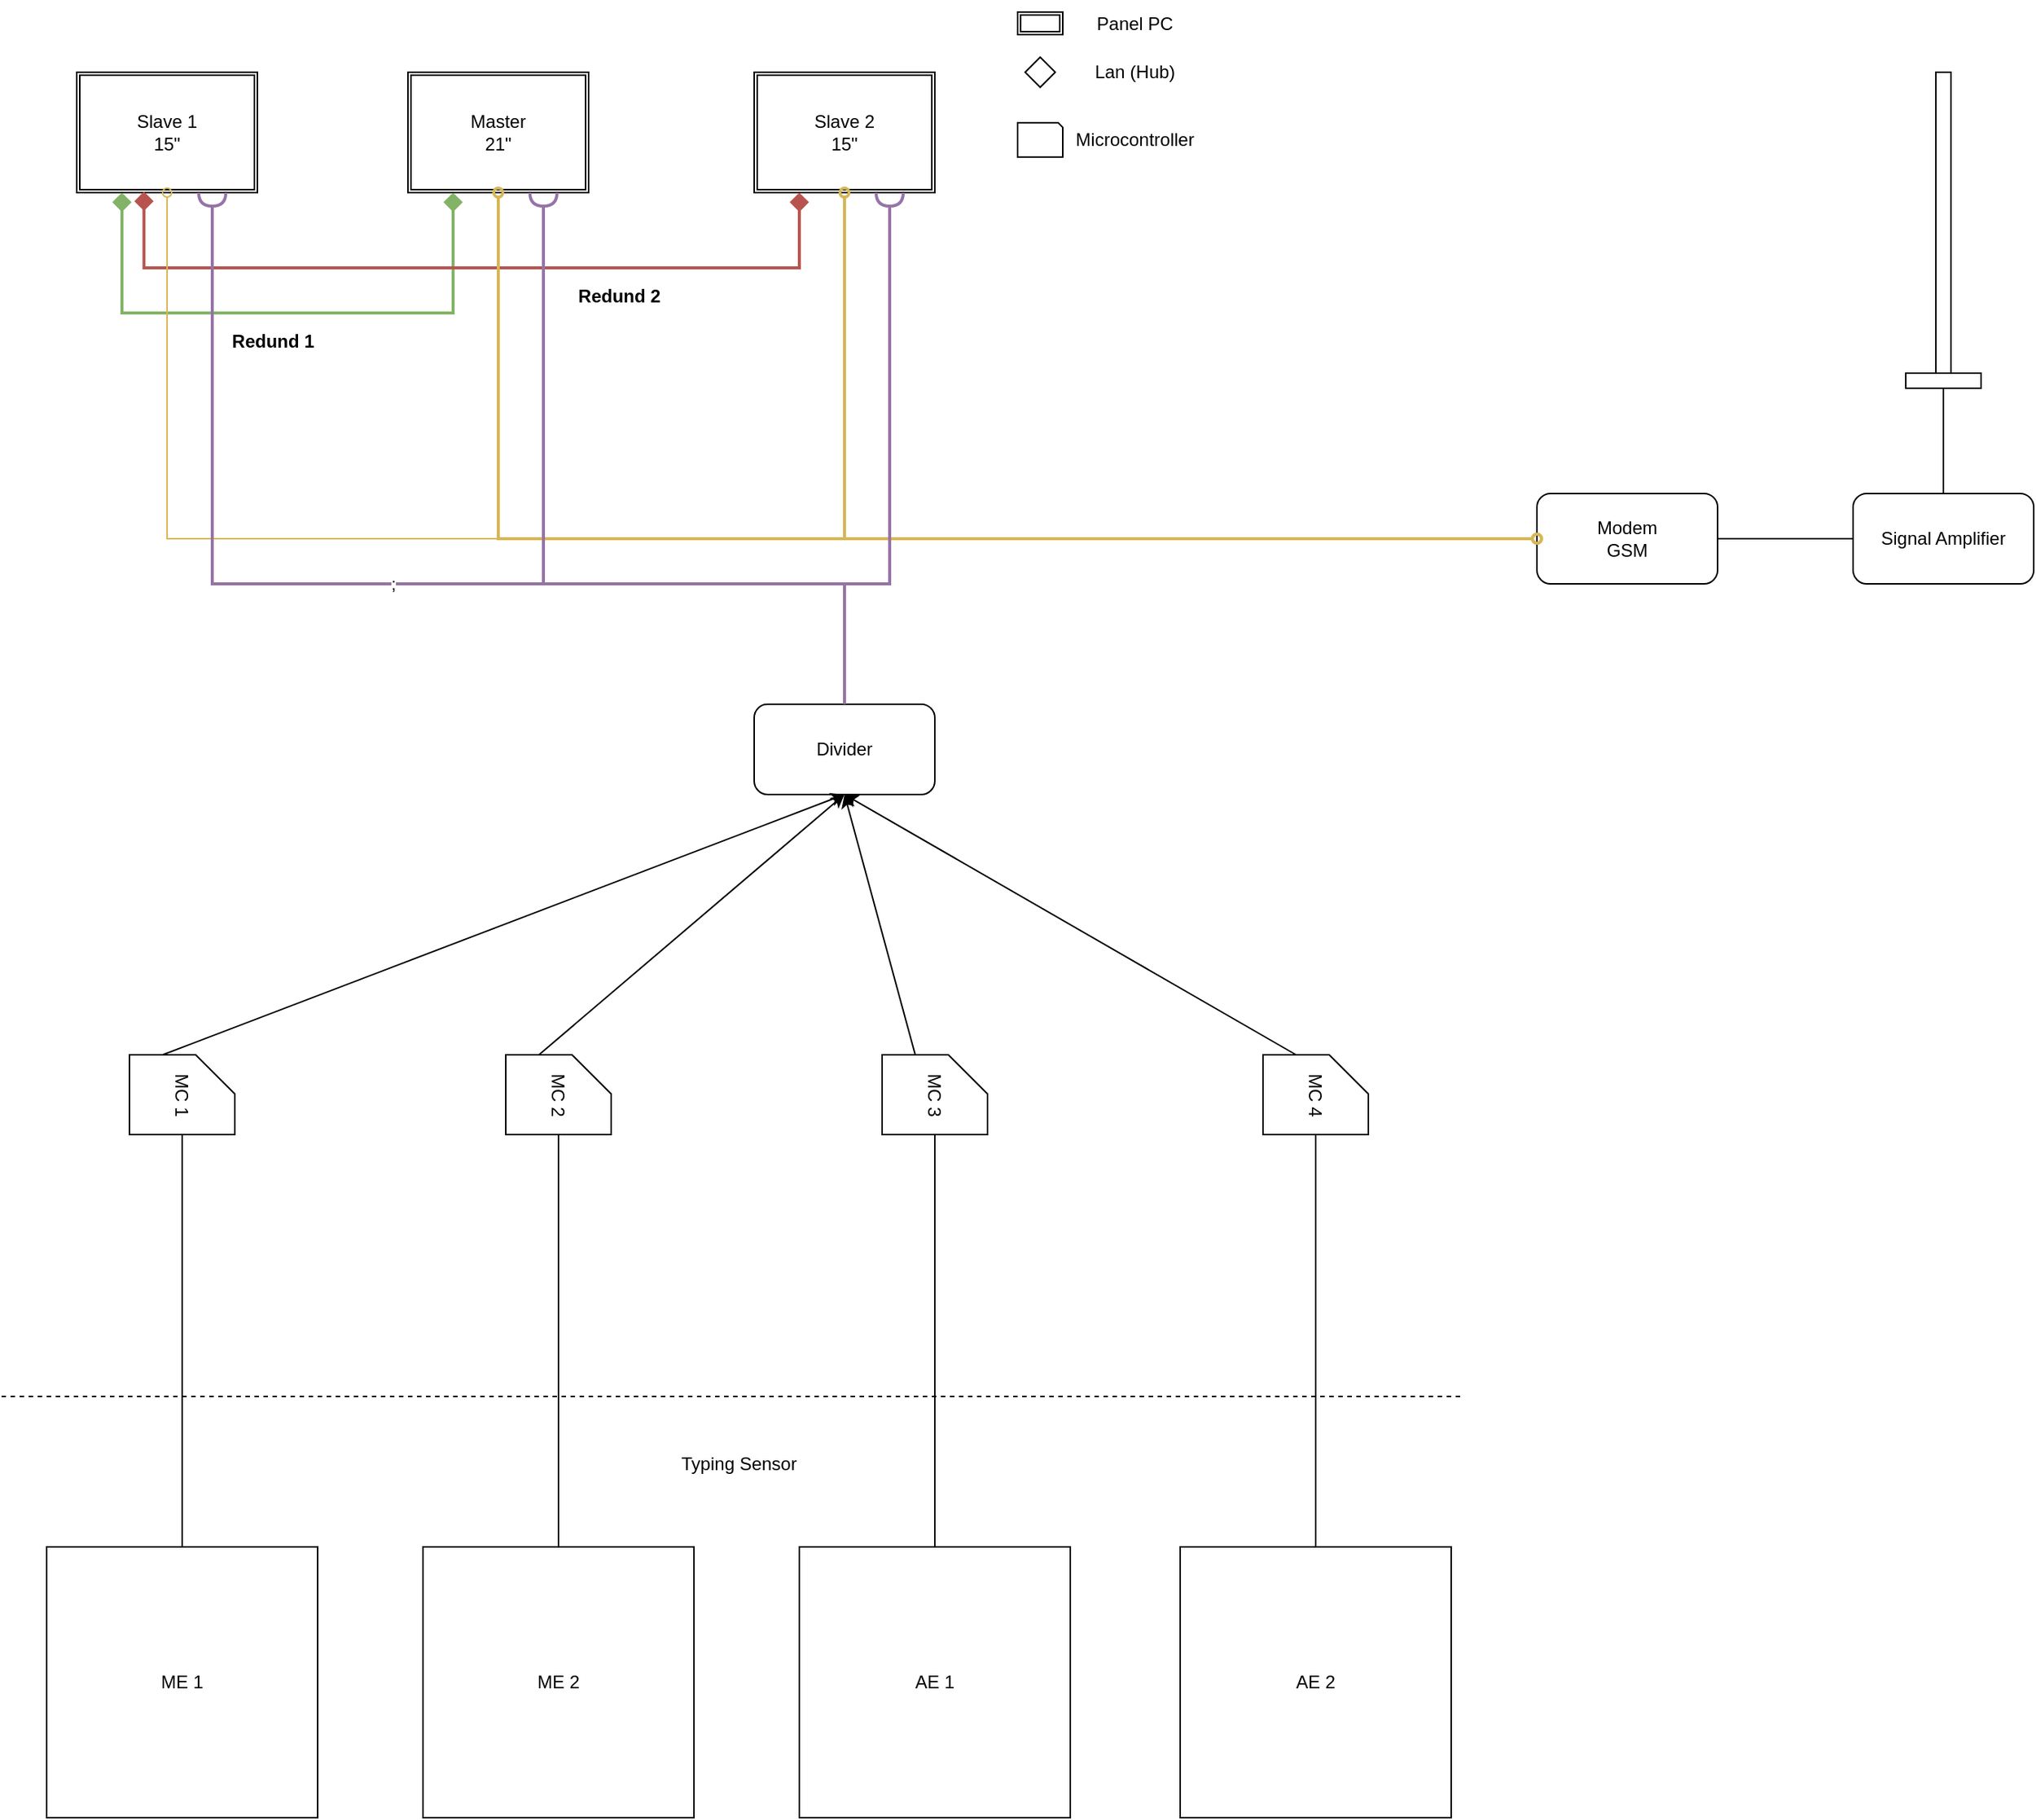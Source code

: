 <mxfile version="21.6.2" type="github">
  <diagram name="Page-1" id="YncP4NfupysjDNeq8Gf2">
    <mxGraphModel dx="2100" dy="1146" grid="1" gridSize="10" guides="1" tooltips="1" connect="1" arrows="1" fold="1" page="1" pageScale="1" pageWidth="850" pageHeight="1100" math="0" shadow="0">
      <root>
        <mxCell id="0" />
        <mxCell id="1" parent="0" />
        <mxCell id="eumnM8MBlZ1zNK_1q4PI-3" value="Slave 1&lt;br&gt;15&quot;" style="shape=ext;double=1;rounded=0;whiteSpace=wrap;html=1;" parent="1" vertex="1">
          <mxGeometry x="80" y="80" width="120" height="80" as="geometry" />
        </mxCell>
        <mxCell id="eumnM8MBlZ1zNK_1q4PI-4" value="Master&lt;br&gt;21&quot;" style="shape=ext;double=1;rounded=0;whiteSpace=wrap;html=1;" parent="1" vertex="1">
          <mxGeometry x="300" y="80" width="120" height="80" as="geometry" />
        </mxCell>
        <mxCell id="eumnM8MBlZ1zNK_1q4PI-5" value="Slave 2&lt;br&gt;15&quot;" style="shape=ext;double=1;rounded=0;whiteSpace=wrap;html=1;" parent="1" vertex="1">
          <mxGeometry x="530" y="80" width="120" height="80" as="geometry" />
        </mxCell>
        <mxCell id="eumnM8MBlZ1zNK_1q4PI-7" value="" style="edgeStyle=elbowEdgeStyle;elbow=vertical;endArrow=diamond;html=1;curved=0;rounded=0;endSize=8;startSize=8;entryX=0.25;entryY=1;entryDx=0;entryDy=0;exitX=0.25;exitY=1;exitDx=0;exitDy=0;endFill=1;startArrow=diamond;startFill=1;fillColor=#d5e8d4;strokeColor=#82b366;strokeWidth=2;" parent="1" source="eumnM8MBlZ1zNK_1q4PI-4" target="eumnM8MBlZ1zNK_1q4PI-3" edge="1">
          <mxGeometry width="50" height="50" relative="1" as="geometry">
            <mxPoint x="330" y="310" as="sourcePoint" />
            <mxPoint x="90.0" y="270" as="targetPoint" />
            <Array as="points">
              <mxPoint x="210" y="240" />
            </Array>
          </mxGeometry>
        </mxCell>
        <mxCell id="eumnM8MBlZ1zNK_1q4PI-8" value="" style="edgeStyle=elbowEdgeStyle;elbow=vertical;endArrow=diamond;html=1;curved=0;rounded=0;endSize=8;startSize=8;exitX=0.372;exitY=0.991;exitDx=0;exitDy=0;entryX=0.25;entryY=1;entryDx=0;entryDy=0;fillColor=#f8cecc;strokeColor=#b85450;strokeWidth=2;endFill=1;startArrow=diamond;startFill=1;exitPerimeter=0;" parent="1" source="eumnM8MBlZ1zNK_1q4PI-3" target="eumnM8MBlZ1zNK_1q4PI-5" edge="1">
          <mxGeometry width="50" height="50" relative="1" as="geometry">
            <mxPoint x="400" y="320" as="sourcePoint" />
            <mxPoint x="550" y="270" as="targetPoint" />
            <Array as="points">
              <mxPoint x="360" y="210" />
            </Array>
          </mxGeometry>
        </mxCell>
        <mxCell id="eumnM8MBlZ1zNK_1q4PI-9" value="&lt;font style=&quot;font-size: 12px;&quot;&gt;Redund 2&lt;/font&gt;" style="text;strokeColor=none;fillColor=none;html=1;fontSize=24;fontStyle=1;verticalAlign=middle;align=center;" parent="1" vertex="1">
          <mxGeometry x="390" y="210" width="100" height="30" as="geometry" />
        </mxCell>
        <mxCell id="eumnM8MBlZ1zNK_1q4PI-10" value="&lt;font style=&quot;font-size: 12px;&quot;&gt;Redund 1&lt;/font&gt;" style="text;strokeColor=none;fillColor=none;html=1;fontSize=24;fontStyle=1;verticalAlign=middle;align=center;" parent="1" vertex="1">
          <mxGeometry x="160" y="240" width="100" height="30" as="geometry" />
        </mxCell>
        <mxCell id="eumnM8MBlZ1zNK_1q4PI-11" value="" style="rhombus;whiteSpace=wrap;html=1;" parent="1" vertex="1">
          <mxGeometry x="710" y="70" width="20" height="20" as="geometry" />
        </mxCell>
        <mxCell id="eumnM8MBlZ1zNK_1q4PI-12" value="Lan (Hub)" style="text;html=1;strokeColor=none;fillColor=none;align=center;verticalAlign=middle;whiteSpace=wrap;rounded=0;" parent="1" vertex="1">
          <mxGeometry x="753" y="65" width="60" height="30" as="geometry" />
        </mxCell>
        <mxCell id="eumnM8MBlZ1zNK_1q4PI-13" value="" style="shape=ext;double=1;rounded=0;whiteSpace=wrap;html=1;" parent="1" vertex="1">
          <mxGeometry x="705" y="40" width="30" height="15" as="geometry" />
        </mxCell>
        <mxCell id="eumnM8MBlZ1zNK_1q4PI-14" value="Panel PC" style="text;html=1;strokeColor=none;fillColor=none;align=center;verticalAlign=middle;whiteSpace=wrap;rounded=0;" parent="1" vertex="1">
          <mxGeometry x="753" y="32.5" width="60" height="30" as="geometry" />
        </mxCell>
        <mxCell id="FYh3mdxSfB-XEif9Ou9E-1" value="MC 1" style="shape=card;whiteSpace=wrap;html=1;rotation=90;size=26;" vertex="1" parent="1">
          <mxGeometry x="123.5" y="724.5" width="53" height="70" as="geometry" />
        </mxCell>
        <mxCell id="FYh3mdxSfB-XEif9Ou9E-2" value="MC 2" style="shape=card;whiteSpace=wrap;html=1;rotation=90;size=26;" vertex="1" parent="1">
          <mxGeometry x="373.5" y="724.5" width="53" height="70" as="geometry" />
        </mxCell>
        <mxCell id="FYh3mdxSfB-XEif9Ou9E-3" value="MC 3" style="shape=card;whiteSpace=wrap;html=1;rotation=90;size=26;" vertex="1" parent="1">
          <mxGeometry x="623.5" y="724.5" width="53" height="70" as="geometry" />
        </mxCell>
        <mxCell id="FYh3mdxSfB-XEif9Ou9E-4" value="MC 4" style="shape=card;whiteSpace=wrap;html=1;rotation=90;size=26;" vertex="1" parent="1">
          <mxGeometry x="876.5" y="724.5" width="53" height="70" as="geometry" />
        </mxCell>
        <mxCell id="FYh3mdxSfB-XEif9Ou9E-6" value="" style="shape=card;whiteSpace=wrap;html=1;rotation=90;size=3;" vertex="1" parent="1">
          <mxGeometry x="708.64" y="110" width="22.71" height="30" as="geometry" />
        </mxCell>
        <mxCell id="FYh3mdxSfB-XEif9Ou9E-7" value="Microcontroller" style="text;html=1;strokeColor=none;fillColor=none;align=center;verticalAlign=middle;whiteSpace=wrap;rounded=0;" vertex="1" parent="1">
          <mxGeometry x="753" y="110" width="60" height="30" as="geometry" />
        </mxCell>
        <mxCell id="FYh3mdxSfB-XEif9Ou9E-10" value="ME 1" style="whiteSpace=wrap;html=1;aspect=fixed;" vertex="1" parent="1">
          <mxGeometry x="60" y="1060" width="180" height="180" as="geometry" />
        </mxCell>
        <mxCell id="FYh3mdxSfB-XEif9Ou9E-11" value="ME 2" style="whiteSpace=wrap;html=1;aspect=fixed;" vertex="1" parent="1">
          <mxGeometry x="310" y="1060" width="180" height="180" as="geometry" />
        </mxCell>
        <mxCell id="FYh3mdxSfB-XEif9Ou9E-12" value="AE 1" style="whiteSpace=wrap;html=1;aspect=fixed;" vertex="1" parent="1">
          <mxGeometry x="560" y="1060" width="180" height="180" as="geometry" />
        </mxCell>
        <mxCell id="FYh3mdxSfB-XEif9Ou9E-13" value="AE 2" style="whiteSpace=wrap;html=1;aspect=fixed;" vertex="1" parent="1">
          <mxGeometry x="813" y="1060" width="180" height="180" as="geometry" />
        </mxCell>
        <mxCell id="FYh3mdxSfB-XEif9Ou9E-14" value="" style="endArrow=none;html=1;rounded=0;exitX=0.5;exitY=0;exitDx=0;exitDy=0;entryX=1;entryY=0.5;entryDx=0;entryDy=0;entryPerimeter=0;" edge="1" parent="1" source="FYh3mdxSfB-XEif9Ou9E-10" target="FYh3mdxSfB-XEif9Ou9E-1">
          <mxGeometry width="50" height="50" relative="1" as="geometry">
            <mxPoint x="570" y="880" as="sourcePoint" />
            <mxPoint x="620" y="830" as="targetPoint" />
          </mxGeometry>
        </mxCell>
        <mxCell id="FYh3mdxSfB-XEif9Ou9E-15" value="" style="endArrow=none;html=1;rounded=0;entryX=1;entryY=0.5;entryDx=0;entryDy=0;entryPerimeter=0;exitX=0.5;exitY=0;exitDx=0;exitDy=0;" edge="1" parent="1" source="FYh3mdxSfB-XEif9Ou9E-11" target="FYh3mdxSfB-XEif9Ou9E-2">
          <mxGeometry width="50" height="50" relative="1" as="geometry">
            <mxPoint x="570" y="880" as="sourcePoint" />
            <mxPoint x="620" y="830" as="targetPoint" />
          </mxGeometry>
        </mxCell>
        <mxCell id="FYh3mdxSfB-XEif9Ou9E-16" value="" style="endArrow=none;html=1;rounded=0;entryX=1;entryY=0.5;entryDx=0;entryDy=0;entryPerimeter=0;exitX=0.5;exitY=0;exitDx=0;exitDy=0;" edge="1" parent="1" source="FYh3mdxSfB-XEif9Ou9E-12" target="FYh3mdxSfB-XEif9Ou9E-3">
          <mxGeometry width="50" height="50" relative="1" as="geometry">
            <mxPoint x="570" y="880" as="sourcePoint" />
            <mxPoint x="620" y="830" as="targetPoint" />
          </mxGeometry>
        </mxCell>
        <mxCell id="FYh3mdxSfB-XEif9Ou9E-17" value="" style="endArrow=none;html=1;rounded=0;entryX=1;entryY=0.5;entryDx=0;entryDy=0;entryPerimeter=0;exitX=0.5;exitY=0;exitDx=0;exitDy=0;" edge="1" parent="1" source="FYh3mdxSfB-XEif9Ou9E-13" target="FYh3mdxSfB-XEif9Ou9E-4">
          <mxGeometry width="50" height="50" relative="1" as="geometry">
            <mxPoint x="570" y="880" as="sourcePoint" />
            <mxPoint x="620" y="830" as="targetPoint" />
          </mxGeometry>
        </mxCell>
        <mxCell id="FYh3mdxSfB-XEif9Ou9E-19" value="Modem&lt;br&gt;GSM" style="rounded=1;whiteSpace=wrap;html=1;" vertex="1" parent="1">
          <mxGeometry x="1050" y="360" width="120" height="60" as="geometry" />
        </mxCell>
        <mxCell id="FYh3mdxSfB-XEif9Ou9E-21" value="" style="rounded=0;whiteSpace=wrap;html=1;" vertex="1" parent="1">
          <mxGeometry x="1315" y="80" width="10" height="200" as="geometry" />
        </mxCell>
        <mxCell id="FYh3mdxSfB-XEif9Ou9E-22" value="" style="rounded=0;whiteSpace=wrap;html=1;" vertex="1" parent="1">
          <mxGeometry x="1295" y="280" width="50" height="10" as="geometry" />
        </mxCell>
        <mxCell id="FYh3mdxSfB-XEif9Ou9E-24" value="" style="endArrow=oval;html=1;rounded=0;exitX=0.5;exitY=1;exitDx=0;exitDy=0;fillColor=#fff2cc;strokeColor=#d6b656;endFill=0;startArrow=oval;startFill=0;strokeWidth=2;" edge="1" parent="1" source="eumnM8MBlZ1zNK_1q4PI-5" target="FYh3mdxSfB-XEif9Ou9E-19">
          <mxGeometry width="50" height="50" relative="1" as="geometry">
            <mxPoint x="710" y="420" as="sourcePoint" />
            <mxPoint x="760" y="370" as="targetPoint" />
            <Array as="points">
              <mxPoint x="590" y="390" />
            </Array>
          </mxGeometry>
        </mxCell>
        <mxCell id="FYh3mdxSfB-XEif9Ou9E-25" value="" style="endArrow=oval;html=1;rounded=0;exitX=0.5;exitY=1;exitDx=0;exitDy=0;entryX=0;entryY=0.5;entryDx=0;entryDy=0;fillColor=#fff2cc;strokeColor=#d6b656;endFill=0;startArrow=oval;startFill=0;" edge="1" parent="1" source="eumnM8MBlZ1zNK_1q4PI-3" target="FYh3mdxSfB-XEif9Ou9E-19">
          <mxGeometry width="50" height="50" relative="1" as="geometry">
            <mxPoint x="540" y="410" as="sourcePoint" />
            <mxPoint x="590" y="360" as="targetPoint" />
            <Array as="points">
              <mxPoint x="140" y="390" />
            </Array>
          </mxGeometry>
        </mxCell>
        <mxCell id="FYh3mdxSfB-XEif9Ou9E-26" value="" style="endArrow=oval;startArrow=oval;html=1;rounded=0;exitX=0.5;exitY=1;exitDx=0;exitDy=0;fillColor=#fff2cc;strokeColor=#d6b656;strokeWidth=2;endFill=0;startFill=0;" edge="1" parent="1" source="eumnM8MBlZ1zNK_1q4PI-4">
          <mxGeometry width="50" height="50" relative="1" as="geometry">
            <mxPoint x="540" y="410" as="sourcePoint" />
            <mxPoint x="1050" y="390" as="targetPoint" />
            <Array as="points">
              <mxPoint x="360" y="390" />
            </Array>
          </mxGeometry>
        </mxCell>
        <mxCell id="FYh3mdxSfB-XEif9Ou9E-27" value="Signal Amplifier" style="rounded=1;whiteSpace=wrap;html=1;" vertex="1" parent="1">
          <mxGeometry x="1260" y="360" width="120" height="60" as="geometry" />
        </mxCell>
        <mxCell id="FYh3mdxSfB-XEif9Ou9E-28" value="" style="endArrow=none;html=1;rounded=0;entryX=0;entryY=0.5;entryDx=0;entryDy=0;exitX=1;exitY=0.5;exitDx=0;exitDy=0;" edge="1" parent="1" source="FYh3mdxSfB-XEif9Ou9E-19" target="FYh3mdxSfB-XEif9Ou9E-27">
          <mxGeometry width="50" height="50" relative="1" as="geometry">
            <mxPoint x="1020" y="350" as="sourcePoint" />
            <mxPoint x="1070" y="300" as="targetPoint" />
          </mxGeometry>
        </mxCell>
        <mxCell id="FYh3mdxSfB-XEif9Ou9E-29" value="" style="endArrow=none;html=1;rounded=0;entryX=0.5;entryY=1;entryDx=0;entryDy=0;exitX=0.5;exitY=0;exitDx=0;exitDy=0;" edge="1" parent="1" source="FYh3mdxSfB-XEif9Ou9E-27" target="FYh3mdxSfB-XEif9Ou9E-22">
          <mxGeometry width="50" height="50" relative="1" as="geometry">
            <mxPoint x="1050" y="250" as="sourcePoint" />
            <mxPoint x="1100" y="200" as="targetPoint" />
          </mxGeometry>
        </mxCell>
        <mxCell id="FYh3mdxSfB-XEif9Ou9E-30" value="Divider" style="rounded=1;whiteSpace=wrap;html=1;" vertex="1" parent="1">
          <mxGeometry x="530" y="500" width="120" height="60" as="geometry" />
        </mxCell>
        <mxCell id="FYh3mdxSfB-XEif9Ou9E-31" value="Typing Sensor" style="text;html=1;strokeColor=none;fillColor=none;align=center;verticalAlign=middle;whiteSpace=wrap;rounded=0;" vertex="1" parent="1">
          <mxGeometry x="450" y="990" width="140" height="30" as="geometry" />
        </mxCell>
        <mxCell id="FYh3mdxSfB-XEif9Ou9E-32" value="" style="endArrow=none;dashed=1;html=1;rounded=0;" edge="1" parent="1">
          <mxGeometry width="50" height="50" relative="1" as="geometry">
            <mxPoint x="30" y="960" as="sourcePoint" />
            <mxPoint x="1000" y="960" as="targetPoint" />
          </mxGeometry>
        </mxCell>
        <mxCell id="FYh3mdxSfB-XEif9Ou9E-33" value="" style="endArrow=classic;html=1;rounded=0;exitX=0;exitY=0;exitDx=0;exitDy=48;exitPerimeter=0;entryX=0.5;entryY=1;entryDx=0;entryDy=0;" edge="1" parent="1" source="FYh3mdxSfB-XEif9Ou9E-1" target="FYh3mdxSfB-XEif9Ou9E-30">
          <mxGeometry width="50" height="50" relative="1" as="geometry">
            <mxPoint x="570" y="580" as="sourcePoint" />
            <mxPoint x="620" y="530" as="targetPoint" />
          </mxGeometry>
        </mxCell>
        <mxCell id="FYh3mdxSfB-XEif9Ou9E-34" value="" style="endArrow=classic;html=1;rounded=0;exitX=0;exitY=0;exitDx=0;exitDy=48;exitPerimeter=0;entryX=0.5;entryY=1;entryDx=0;entryDy=0;" edge="1" parent="1" source="FYh3mdxSfB-XEif9Ou9E-2" target="FYh3mdxSfB-XEif9Ou9E-30">
          <mxGeometry width="50" height="50" relative="1" as="geometry">
            <mxPoint x="147" y="743" as="sourcePoint" />
            <mxPoint x="600" y="570" as="targetPoint" />
          </mxGeometry>
        </mxCell>
        <mxCell id="FYh3mdxSfB-XEif9Ou9E-35" value="" style="endArrow=classic;html=1;rounded=0;exitX=0;exitY=0;exitDx=0;exitDy=48;exitPerimeter=0;entryX=0.5;entryY=1;entryDx=0;entryDy=0;" edge="1" parent="1" source="FYh3mdxSfB-XEif9Ou9E-3" target="FYh3mdxSfB-XEif9Ou9E-30">
          <mxGeometry width="50" height="50" relative="1" as="geometry">
            <mxPoint x="157" y="753" as="sourcePoint" />
            <mxPoint x="610" y="580" as="targetPoint" />
          </mxGeometry>
        </mxCell>
        <mxCell id="FYh3mdxSfB-XEif9Ou9E-36" value="" style="endArrow=classic;html=1;rounded=0;exitX=0;exitY=0;exitDx=0;exitDy=48;exitPerimeter=0;entryX=0.5;entryY=1;entryDx=0;entryDy=0;" edge="1" parent="1" source="FYh3mdxSfB-XEif9Ou9E-4" target="FYh3mdxSfB-XEif9Ou9E-30">
          <mxGeometry width="50" height="50" relative="1" as="geometry">
            <mxPoint x="167" y="763" as="sourcePoint" />
            <mxPoint x="620" y="590" as="targetPoint" />
          </mxGeometry>
        </mxCell>
        <mxCell id="FYh3mdxSfB-XEif9Ou9E-37" value="" style="endArrow=halfCircle;html=1;rounded=0;exitX=0.5;exitY=0;exitDx=0;exitDy=0;entryX=0.75;entryY=1;entryDx=0;entryDy=0;endFill=0;strokeWidth=2;fillColor=#e1d5e7;strokeColor=#9673a6;" edge="1" parent="1" source="FYh3mdxSfB-XEif9Ou9E-30" target="eumnM8MBlZ1zNK_1q4PI-5">
          <mxGeometry width="50" height="50" relative="1" as="geometry">
            <mxPoint x="570" y="480" as="sourcePoint" />
            <mxPoint x="620" y="430" as="targetPoint" />
            <Array as="points">
              <mxPoint x="590" y="420" />
              <mxPoint x="620" y="420" />
            </Array>
          </mxGeometry>
        </mxCell>
        <mxCell id="FYh3mdxSfB-XEif9Ou9E-38" value="" style="endArrow=halfCircle;html=1;rounded=0;entryX=0.75;entryY=1;entryDx=0;entryDy=0;endFill=0;strokeWidth=2;fillColor=#e1d5e7;strokeColor=#9673a6;exitX=0.5;exitY=0;exitDx=0;exitDy=0;" edge="1" parent="1" source="FYh3mdxSfB-XEif9Ou9E-30" target="eumnM8MBlZ1zNK_1q4PI-4">
          <mxGeometry width="50" height="50" relative="1" as="geometry">
            <mxPoint x="680" y="490" as="sourcePoint" />
            <mxPoint x="630" y="170" as="targetPoint" />
            <Array as="points">
              <mxPoint x="590" y="420" />
              <mxPoint x="390" y="420" />
            </Array>
          </mxGeometry>
        </mxCell>
        <mxCell id="FYh3mdxSfB-XEif9Ou9E-39" value=";" style="endArrow=halfCircle;html=1;rounded=0;entryX=0.75;entryY=1;entryDx=0;entryDy=0;endFill=0;strokeWidth=2;fillColor=#e1d5e7;strokeColor=#9673a6;exitX=0.5;exitY=0;exitDx=0;exitDy=0;" edge="1" parent="1" source="FYh3mdxSfB-XEif9Ou9E-30" target="eumnM8MBlZ1zNK_1q4PI-3">
          <mxGeometry width="50" height="50" relative="1" as="geometry">
            <mxPoint x="650" y="480" as="sourcePoint" />
            <mxPoint x="400" y="170" as="targetPoint" />
            <Array as="points">
              <mxPoint x="590" y="420" />
              <mxPoint x="170" y="420" />
            </Array>
          </mxGeometry>
        </mxCell>
      </root>
    </mxGraphModel>
  </diagram>
</mxfile>

